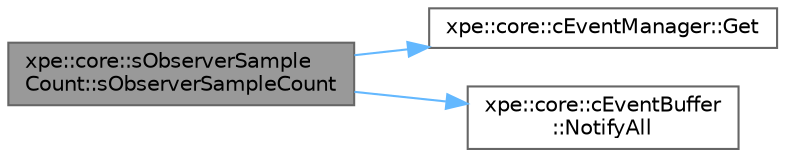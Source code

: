 digraph "xpe::core::sObserverSampleCount::sObserverSampleCount"
{
 // LATEX_PDF_SIZE
  bgcolor="transparent";
  edge [fontname=Helvetica,fontsize=10,labelfontname=Helvetica,labelfontsize=10];
  node [fontname=Helvetica,fontsize=10,shape=box,height=0.2,width=0.4];
  rankdir="LR";
  Node1 [id="Node000001",label="xpe::core::sObserverSample\lCount::sObserverSampleCount",height=0.2,width=0.4,color="gray40", fillcolor="grey60", style="filled", fontcolor="black",tooltip=" "];
  Node1 -> Node2 [id="edge5_Node000001_Node000002",color="steelblue1",style="solid",tooltip=" "];
  Node2 [id="Node000002",label="xpe::core::cEventManager::Get",height=0.2,width=0.4,color="grey40", fillcolor="white", style="filled",URL="$classxpe_1_1core_1_1c_event_manager.html#aa3306b0e31f6ee8fb24269cea0c07a74",tooltip=" "];
  Node1 -> Node3 [id="edge6_Node000001_Node000003",color="steelblue1",style="solid",tooltip=" "];
  Node3 [id="Node000003",label="xpe::core::cEventBuffer\l::NotifyAll",height=0.2,width=0.4,color="grey40", fillcolor="white", style="filled",URL="$classxpe_1_1core_1_1c_event_buffer.html#aea68f47d551082a2b6878a5e18b1bdf8",tooltip=" "];
}
